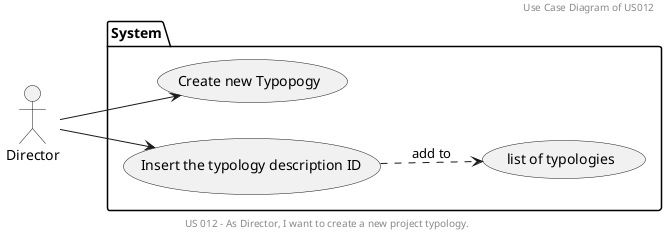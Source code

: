 @startuml
'https://plantuml.com/use-case-diagram

header
Use Case Diagram of US012
endheader

center footer US 012 - As Director, I want to create a new project typology.



left to right direction
:Director: as User
package System{
    usecase "Create new Typopogy" as US1
    usecase "Insert the typology description ID" as US4
    usecase "list of typologies" as US5
User --> US1

User --> US4
US4 ..> US5 : add to
@enduml
